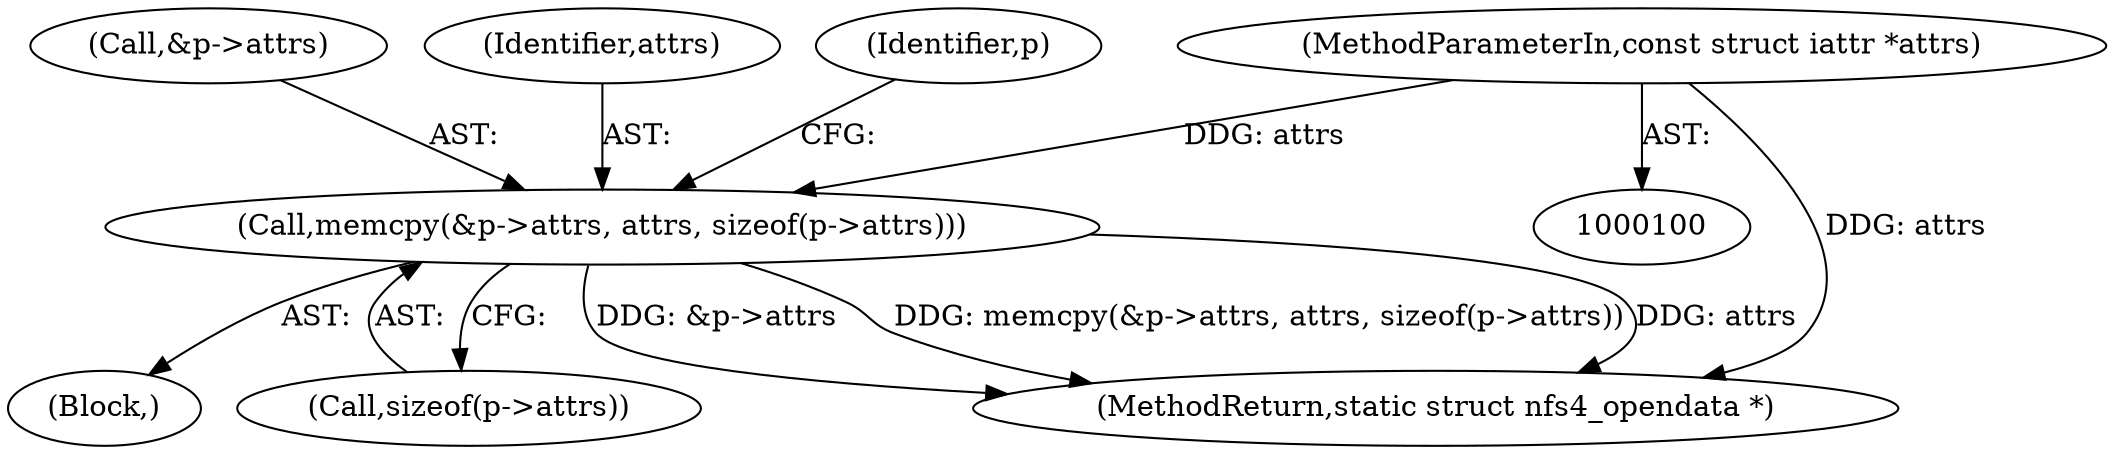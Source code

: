 digraph "0_linux_dc0b027dfadfcb8a5504f7d8052754bf8d501ab9_17@API" {
"1000316" [label="(Call,memcpy(&p->attrs, attrs, sizeof(p->attrs)))"];
"1000104" [label="(MethodParameterIn,const struct iattr *attrs)"];
"1000322" [label="(Call,sizeof(p->attrs))"];
"1000316" [label="(Call,memcpy(&p->attrs, attrs, sizeof(p->attrs)))"];
"1000104" [label="(MethodParameterIn,const struct iattr *attrs)"];
"1000303" [label="(Block,)"];
"1000378" [label="(MethodReturn,static struct nfs4_opendata *)"];
"1000317" [label="(Call,&p->attrs)"];
"1000321" [label="(Identifier,attrs)"];
"1000329" [label="(Identifier,p)"];
"1000316" -> "1000303"  [label="AST: "];
"1000316" -> "1000322"  [label="CFG: "];
"1000317" -> "1000316"  [label="AST: "];
"1000321" -> "1000316"  [label="AST: "];
"1000322" -> "1000316"  [label="AST: "];
"1000329" -> "1000316"  [label="CFG: "];
"1000316" -> "1000378"  [label="DDG: memcpy(&p->attrs, attrs, sizeof(p->attrs))"];
"1000316" -> "1000378"  [label="DDG: attrs"];
"1000316" -> "1000378"  [label="DDG: &p->attrs"];
"1000104" -> "1000316"  [label="DDG: attrs"];
"1000104" -> "1000100"  [label="AST: "];
"1000104" -> "1000378"  [label="DDG: attrs"];
}
